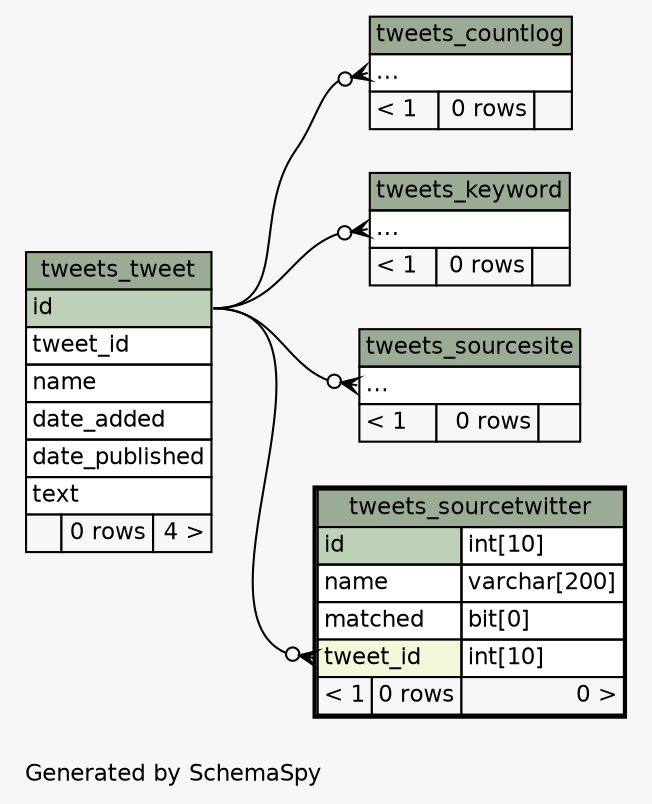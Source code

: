 // dot 2.38.0 on Linux 4.4.0-28-generic
// SchemaSpy rev 590
digraph "twoDegreesRelationshipsDiagram" {
  graph [
    rankdir="RL"
    bgcolor="#f7f7f7"
    label="\nGenerated by SchemaSpy"
    labeljust="l"
    nodesep="0.18"
    ranksep="0.46"
    fontname="Helvetica"
    fontsize="11"
  ];
  node [
    fontname="Helvetica"
    fontsize="11"
    shape="plaintext"
  ];
  edge [
    arrowsize="0.8"
  ];
  "tweets_countlog":"elipses":w -> "tweets_tweet":"id":e [arrowhead=none dir=back arrowtail=crowodot];
  "tweets_keyword":"elipses":w -> "tweets_tweet":"id":e [arrowhead=none dir=back arrowtail=crowodot];
  "tweets_sourcesite":"elipses":w -> "tweets_tweet":"id":e [arrowhead=none dir=back arrowtail=crowodot];
  "tweets_sourcetwitter":"tweet_id":w -> "tweets_tweet":"id":e [arrowhead=none dir=back arrowtail=crowodot];
  "tweets_countlog" [
    label=<
    <TABLE BORDER="0" CELLBORDER="1" CELLSPACING="0" BGCOLOR="#ffffff">
      <TR><TD COLSPAN="3" BGCOLOR="#9bab96" ALIGN="CENTER">tweets_countlog</TD></TR>
      <TR><TD PORT="elipses" COLSPAN="3" ALIGN="LEFT">...</TD></TR>
      <TR><TD ALIGN="LEFT" BGCOLOR="#f7f7f7">&lt; 1</TD><TD ALIGN="RIGHT" BGCOLOR="#f7f7f7">0 rows</TD><TD ALIGN="RIGHT" BGCOLOR="#f7f7f7">  </TD></TR>
    </TABLE>>
    URL="tweets_countlog.html"
    tooltip="tweets_countlog"
  ];
  "tweets_keyword" [
    label=<
    <TABLE BORDER="0" CELLBORDER="1" CELLSPACING="0" BGCOLOR="#ffffff">
      <TR><TD COLSPAN="3" BGCOLOR="#9bab96" ALIGN="CENTER">tweets_keyword</TD></TR>
      <TR><TD PORT="elipses" COLSPAN="3" ALIGN="LEFT">...</TD></TR>
      <TR><TD ALIGN="LEFT" BGCOLOR="#f7f7f7">&lt; 1</TD><TD ALIGN="RIGHT" BGCOLOR="#f7f7f7">0 rows</TD><TD ALIGN="RIGHT" BGCOLOR="#f7f7f7">  </TD></TR>
    </TABLE>>
    URL="tweets_keyword.html"
    tooltip="tweets_keyword"
  ];
  "tweets_sourcesite" [
    label=<
    <TABLE BORDER="0" CELLBORDER="1" CELLSPACING="0" BGCOLOR="#ffffff">
      <TR><TD COLSPAN="3" BGCOLOR="#9bab96" ALIGN="CENTER">tweets_sourcesite</TD></TR>
      <TR><TD PORT="elipses" COLSPAN="3" ALIGN="LEFT">...</TD></TR>
      <TR><TD ALIGN="LEFT" BGCOLOR="#f7f7f7">&lt; 1</TD><TD ALIGN="RIGHT" BGCOLOR="#f7f7f7">0 rows</TD><TD ALIGN="RIGHT" BGCOLOR="#f7f7f7">  </TD></TR>
    </TABLE>>
    URL="tweets_sourcesite.html"
    tooltip="tweets_sourcesite"
  ];
  "tweets_sourcetwitter" [
    label=<
    <TABLE BORDER="2" CELLBORDER="1" CELLSPACING="0" BGCOLOR="#ffffff">
      <TR><TD COLSPAN="3" BGCOLOR="#9bab96" ALIGN="CENTER">tweets_sourcetwitter</TD></TR>
      <TR><TD PORT="id" COLSPAN="2" BGCOLOR="#bed1b8" ALIGN="LEFT">id</TD><TD PORT="id.type" ALIGN="LEFT">int[10]</TD></TR>
      <TR><TD PORT="name" COLSPAN="2" ALIGN="LEFT">name</TD><TD PORT="name.type" ALIGN="LEFT">varchar[200]</TD></TR>
      <TR><TD PORT="matched" COLSPAN="2" ALIGN="LEFT">matched</TD><TD PORT="matched.type" ALIGN="LEFT">bit[0]</TD></TR>
      <TR><TD PORT="tweet_id" COLSPAN="2" BGCOLOR="#f4f7da" ALIGN="LEFT">tweet_id</TD><TD PORT="tweet_id.type" ALIGN="LEFT">int[10]</TD></TR>
      <TR><TD ALIGN="LEFT" BGCOLOR="#f7f7f7">&lt; 1</TD><TD ALIGN="RIGHT" BGCOLOR="#f7f7f7">0 rows</TD><TD ALIGN="RIGHT" BGCOLOR="#f7f7f7">0 &gt;</TD></TR>
    </TABLE>>
    URL="tweets_sourcetwitter.html"
    tooltip="tweets_sourcetwitter"
  ];
  "tweets_tweet" [
    label=<
    <TABLE BORDER="0" CELLBORDER="1" CELLSPACING="0" BGCOLOR="#ffffff">
      <TR><TD COLSPAN="3" BGCOLOR="#9bab96" ALIGN="CENTER">tweets_tweet</TD></TR>
      <TR><TD PORT="id" COLSPAN="3" BGCOLOR="#bed1b8" ALIGN="LEFT">id</TD></TR>
      <TR><TD PORT="tweet_id" COLSPAN="3" ALIGN="LEFT">tweet_id</TD></TR>
      <TR><TD PORT="name" COLSPAN="3" ALIGN="LEFT">name</TD></TR>
      <TR><TD PORT="date_added" COLSPAN="3" ALIGN="LEFT">date_added</TD></TR>
      <TR><TD PORT="date_published" COLSPAN="3" ALIGN="LEFT">date_published</TD></TR>
      <TR><TD PORT="text" COLSPAN="3" ALIGN="LEFT">text</TD></TR>
      <TR><TD ALIGN="LEFT" BGCOLOR="#f7f7f7">  </TD><TD ALIGN="RIGHT" BGCOLOR="#f7f7f7">0 rows</TD><TD ALIGN="RIGHT" BGCOLOR="#f7f7f7">4 &gt;</TD></TR>
    </TABLE>>
    URL="tweets_tweet.html"
    tooltip="tweets_tweet"
  ];
}
